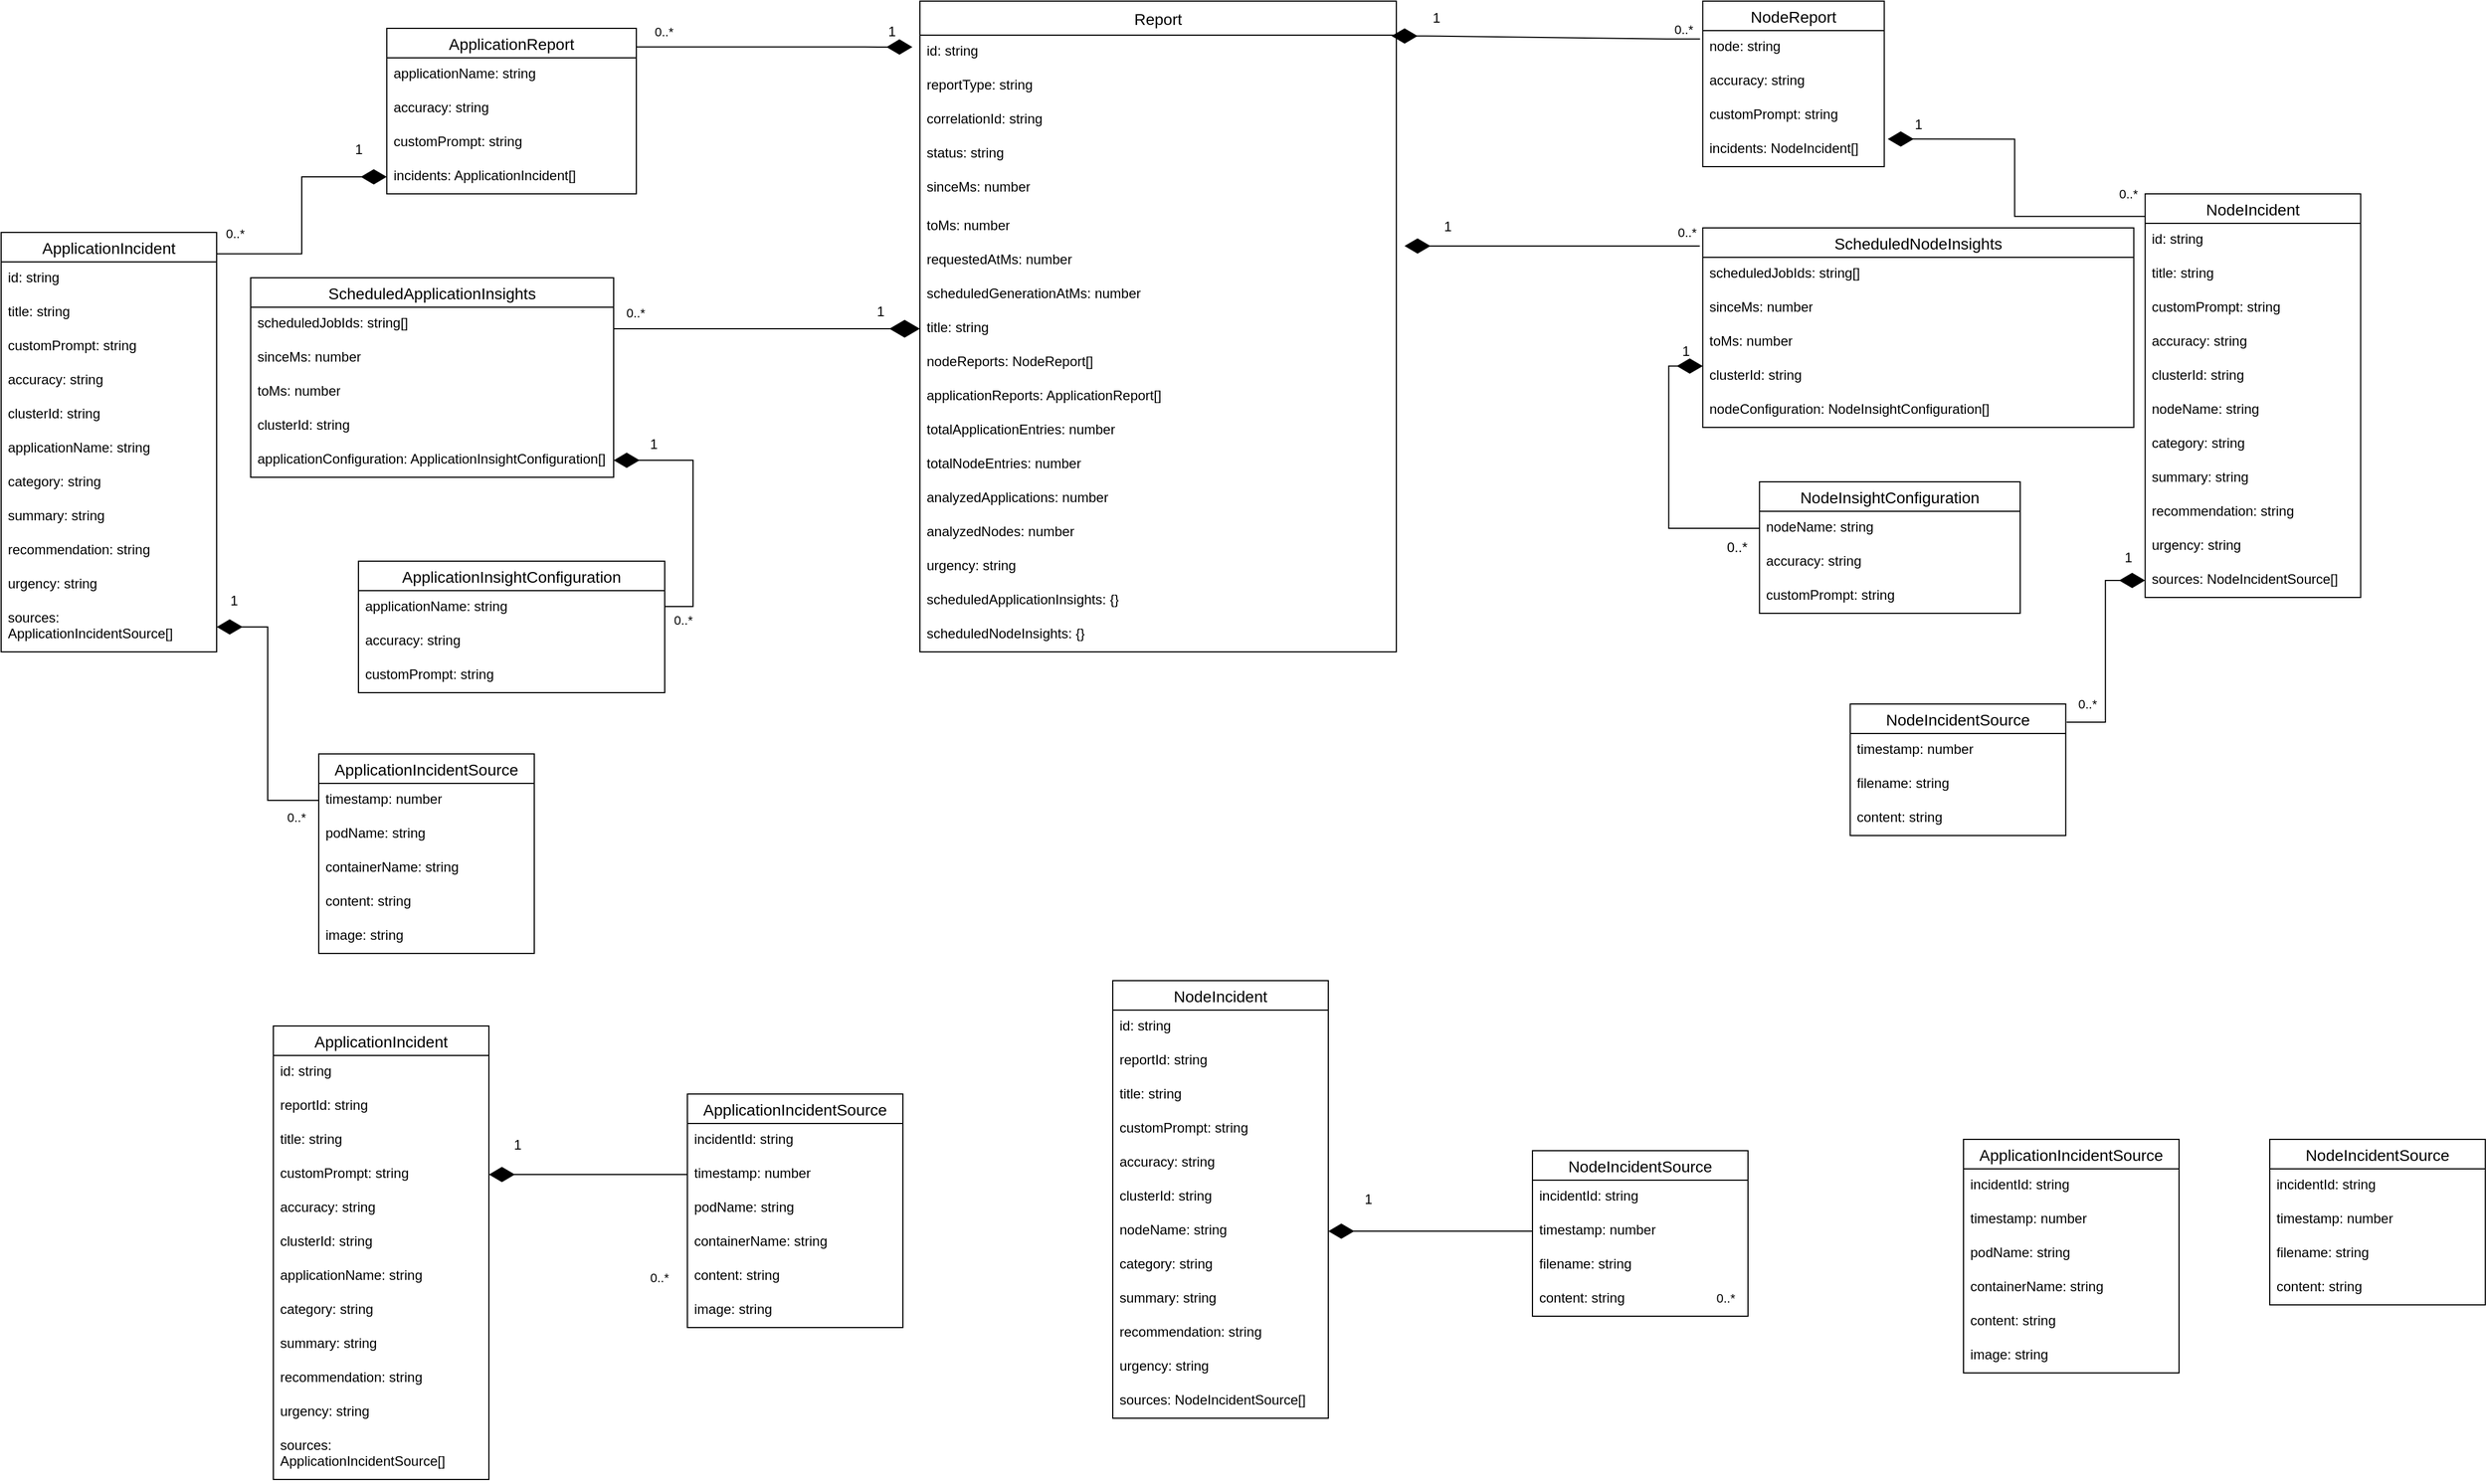 <mxfile version="25.0.1">
  <diagram name="Page-1" id="lESxYoAH3DUXLTIyeQoX">
    <mxGraphModel dx="3944" dy="2360" grid="1" gridSize="10" guides="1" tooltips="1" connect="1" arrows="1" fold="1" page="1" pageScale="1" pageWidth="850" pageHeight="1100" math="0" shadow="0">
      <root>
        <mxCell id="0" />
        <mxCell id="1" parent="0" />
        <mxCell id="Fycgz0AxbV9tzdadJ6fI-1" value="Report" style="swimlane;fontStyle=0;childLayout=stackLayout;horizontal=1;startSize=30;horizontalStack=0;resizeParent=1;resizeParentMax=0;resizeLast=0;collapsible=1;marginBottom=0;align=center;fontSize=14;" vertex="1" parent="1">
          <mxGeometry x="840" y="616" width="420" height="574" as="geometry">
            <mxRectangle x="210" y="190" width="80" height="30" as="alternateBounds" />
          </mxGeometry>
        </mxCell>
        <mxCell id="Fycgz0AxbV9tzdadJ6fI-2" value="id: string" style="text;strokeColor=none;fillColor=none;spacingLeft=4;spacingRight=4;overflow=hidden;rotatable=0;points=[[0,0.5],[1,0.5]];portConstraint=eastwest;fontSize=12;whiteSpace=wrap;html=1;" vertex="1" parent="Fycgz0AxbV9tzdadJ6fI-1">
          <mxGeometry y="30" width="420" height="30" as="geometry" />
        </mxCell>
        <mxCell id="Fycgz0AxbV9tzdadJ6fI-140" value="reportType: string" style="text;strokeColor=none;fillColor=none;spacingLeft=4;spacingRight=4;overflow=hidden;rotatable=0;points=[[0,0.5],[1,0.5]];portConstraint=eastwest;fontSize=12;whiteSpace=wrap;html=1;" vertex="1" parent="Fycgz0AxbV9tzdadJ6fI-1">
          <mxGeometry y="60" width="420" height="30" as="geometry" />
        </mxCell>
        <mxCell id="Fycgz0AxbV9tzdadJ6fI-3" value="correlationId: string" style="text;strokeColor=none;fillColor=none;spacingLeft=4;spacingRight=4;overflow=hidden;rotatable=0;points=[[0,0.5],[1,0.5]];portConstraint=eastwest;fontSize=12;whiteSpace=wrap;html=1;" vertex="1" parent="Fycgz0AxbV9tzdadJ6fI-1">
          <mxGeometry y="90" width="420" height="30" as="geometry" />
        </mxCell>
        <mxCell id="Fycgz0AxbV9tzdadJ6fI-4" value="status: string" style="text;strokeColor=none;fillColor=none;spacingLeft=4;spacingRight=4;overflow=hidden;rotatable=0;points=[[0,0.5],[1,0.5]];portConstraint=eastwest;fontSize=12;whiteSpace=wrap;html=1;" vertex="1" parent="Fycgz0AxbV9tzdadJ6fI-1">
          <mxGeometry y="120" width="420" height="30" as="geometry" />
        </mxCell>
        <mxCell id="Fycgz0AxbV9tzdadJ6fI-5" value="sinceMs: number" style="text;strokeColor=none;fillColor=none;spacingLeft=4;spacingRight=4;overflow=hidden;rotatable=0;points=[[0,0.5],[1,0.5]];portConstraint=eastwest;fontSize=12;whiteSpace=wrap;html=1;" vertex="1" parent="Fycgz0AxbV9tzdadJ6fI-1">
          <mxGeometry y="150" width="420" height="34" as="geometry" />
        </mxCell>
        <mxCell id="Fycgz0AxbV9tzdadJ6fI-6" value="toMs: number" style="text;strokeColor=none;fillColor=none;spacingLeft=4;spacingRight=4;overflow=hidden;rotatable=0;points=[[0,0.5],[1,0.5]];portConstraint=eastwest;fontSize=12;whiteSpace=wrap;html=1;" vertex="1" parent="Fycgz0AxbV9tzdadJ6fI-1">
          <mxGeometry y="184" width="420" height="30" as="geometry" />
        </mxCell>
        <mxCell id="Fycgz0AxbV9tzdadJ6fI-7" value="requestedAtMs: number" style="text;strokeColor=none;fillColor=none;spacingLeft=4;spacingRight=4;overflow=hidden;rotatable=0;points=[[0,0.5],[1,0.5]];portConstraint=eastwest;fontSize=12;whiteSpace=wrap;html=1;" vertex="1" parent="Fycgz0AxbV9tzdadJ6fI-1">
          <mxGeometry y="214" width="420" height="30" as="geometry" />
        </mxCell>
        <mxCell id="Fycgz0AxbV9tzdadJ6fI-8" value="scheduledGenerationAtMs: number" style="text;strokeColor=none;fillColor=none;spacingLeft=4;spacingRight=4;overflow=hidden;rotatable=0;points=[[0,0.5],[1,0.5]];portConstraint=eastwest;fontSize=12;whiteSpace=wrap;html=1;" vertex="1" parent="Fycgz0AxbV9tzdadJ6fI-1">
          <mxGeometry y="244" width="420" height="30" as="geometry" />
        </mxCell>
        <mxCell id="Fycgz0AxbV9tzdadJ6fI-9" value="title: string" style="text;strokeColor=none;fillColor=none;spacingLeft=4;spacingRight=4;overflow=hidden;rotatable=0;points=[[0,0.5],[1,0.5]];portConstraint=eastwest;fontSize=12;whiteSpace=wrap;html=1;" vertex="1" parent="Fycgz0AxbV9tzdadJ6fI-1">
          <mxGeometry y="274" width="420" height="30" as="geometry" />
        </mxCell>
        <mxCell id="Fycgz0AxbV9tzdadJ6fI-10" value="nodeReports: NodeReport[]" style="text;strokeColor=none;fillColor=none;spacingLeft=4;spacingRight=4;overflow=hidden;rotatable=0;points=[[0,0.5],[1,0.5]];portConstraint=eastwest;fontSize=12;whiteSpace=wrap;html=1;" vertex="1" parent="Fycgz0AxbV9tzdadJ6fI-1">
          <mxGeometry y="304" width="420" height="30" as="geometry" />
        </mxCell>
        <mxCell id="Fycgz0AxbV9tzdadJ6fI-11" value="applicationReports: ApplicationReport[]" style="text;strokeColor=none;fillColor=none;spacingLeft=4;spacingRight=4;overflow=hidden;rotatable=0;points=[[0,0.5],[1,0.5]];portConstraint=eastwest;fontSize=12;whiteSpace=wrap;html=1;" vertex="1" parent="Fycgz0AxbV9tzdadJ6fI-1">
          <mxGeometry y="334" width="420" height="30" as="geometry" />
        </mxCell>
        <mxCell id="Fycgz0AxbV9tzdadJ6fI-12" value="totalApplicationEntries: number" style="text;strokeColor=none;fillColor=none;spacingLeft=4;spacingRight=4;overflow=hidden;rotatable=0;points=[[0,0.5],[1,0.5]];portConstraint=eastwest;fontSize=12;whiteSpace=wrap;html=1;" vertex="1" parent="Fycgz0AxbV9tzdadJ6fI-1">
          <mxGeometry y="364" width="420" height="30" as="geometry" />
        </mxCell>
        <mxCell id="Fycgz0AxbV9tzdadJ6fI-13" value="totalNodeEntries: number" style="text;strokeColor=none;fillColor=none;spacingLeft=4;spacingRight=4;overflow=hidden;rotatable=0;points=[[0,0.5],[1,0.5]];portConstraint=eastwest;fontSize=12;whiteSpace=wrap;html=1;" vertex="1" parent="Fycgz0AxbV9tzdadJ6fI-1">
          <mxGeometry y="394" width="420" height="30" as="geometry" />
        </mxCell>
        <mxCell id="Fycgz0AxbV9tzdadJ6fI-17" value="analyzedApplications: number" style="text;strokeColor=none;fillColor=none;spacingLeft=4;spacingRight=4;overflow=hidden;rotatable=0;points=[[0,0.5],[1,0.5]];portConstraint=eastwest;fontSize=12;whiteSpace=wrap;html=1;" vertex="1" parent="Fycgz0AxbV9tzdadJ6fI-1">
          <mxGeometry y="424" width="420" height="30" as="geometry" />
        </mxCell>
        <mxCell id="Fycgz0AxbV9tzdadJ6fI-18" value="analyzedNodes: number" style="text;strokeColor=none;fillColor=none;spacingLeft=4;spacingRight=4;overflow=hidden;rotatable=0;points=[[0,0.5],[1,0.5]];portConstraint=eastwest;fontSize=12;whiteSpace=wrap;html=1;" vertex="1" parent="Fycgz0AxbV9tzdadJ6fI-1">
          <mxGeometry y="454" width="420" height="30" as="geometry" />
        </mxCell>
        <mxCell id="Fycgz0AxbV9tzdadJ6fI-14" value="urgency: string" style="text;strokeColor=none;fillColor=none;spacingLeft=4;spacingRight=4;overflow=hidden;rotatable=0;points=[[0,0.5],[1,0.5]];portConstraint=eastwest;fontSize=12;whiteSpace=wrap;html=1;" vertex="1" parent="Fycgz0AxbV9tzdadJ6fI-1">
          <mxGeometry y="484" width="420" height="30" as="geometry" />
        </mxCell>
        <mxCell id="Fycgz0AxbV9tzdadJ6fI-15" value="scheduledApplicationInsights: {}" style="text;strokeColor=none;fillColor=none;spacingLeft=4;spacingRight=4;overflow=hidden;rotatable=0;points=[[0,0.5],[1,0.5]];portConstraint=eastwest;fontSize=12;whiteSpace=wrap;html=1;" vertex="1" parent="Fycgz0AxbV9tzdadJ6fI-1">
          <mxGeometry y="514" width="420" height="30" as="geometry" />
        </mxCell>
        <mxCell id="Fycgz0AxbV9tzdadJ6fI-16" value="scheduledNodeInsights: {}" style="text;strokeColor=none;fillColor=none;spacingLeft=4;spacingRight=4;overflow=hidden;rotatable=0;points=[[0,0.5],[1,0.5]];portConstraint=eastwest;fontSize=12;whiteSpace=wrap;html=1;" vertex="1" parent="Fycgz0AxbV9tzdadJ6fI-1">
          <mxGeometry y="544" width="420" height="30" as="geometry" />
        </mxCell>
        <mxCell id="Fycgz0AxbV9tzdadJ6fI-21" value="NodeReport" style="swimlane;fontStyle=0;childLayout=stackLayout;horizontal=1;startSize=26;horizontalStack=0;resizeParent=1;resizeParentMax=0;resizeLast=0;collapsible=1;marginBottom=0;align=center;fontSize=14;" vertex="1" parent="1">
          <mxGeometry x="1530.14" y="616" width="160" height="146" as="geometry" />
        </mxCell>
        <mxCell id="Fycgz0AxbV9tzdadJ6fI-22" value="node: string" style="text;strokeColor=none;fillColor=none;spacingLeft=4;spacingRight=4;overflow=hidden;rotatable=0;points=[[0,0.5],[1,0.5]];portConstraint=eastwest;fontSize=12;whiteSpace=wrap;html=1;" vertex="1" parent="Fycgz0AxbV9tzdadJ6fI-21">
          <mxGeometry y="26" width="160" height="30" as="geometry" />
        </mxCell>
        <mxCell id="Fycgz0AxbV9tzdadJ6fI-23" value="accuracy: string" style="text;strokeColor=none;fillColor=none;spacingLeft=4;spacingRight=4;overflow=hidden;rotatable=0;points=[[0,0.5],[1,0.5]];portConstraint=eastwest;fontSize=12;whiteSpace=wrap;html=1;" vertex="1" parent="Fycgz0AxbV9tzdadJ6fI-21">
          <mxGeometry y="56" width="160" height="30" as="geometry" />
        </mxCell>
        <mxCell id="Fycgz0AxbV9tzdadJ6fI-24" value="customPrompt: string" style="text;strokeColor=none;fillColor=none;spacingLeft=4;spacingRight=4;overflow=hidden;rotatable=0;points=[[0,0.5],[1,0.5]];portConstraint=eastwest;fontSize=12;whiteSpace=wrap;html=1;" vertex="1" parent="Fycgz0AxbV9tzdadJ6fI-21">
          <mxGeometry y="86" width="160" height="30" as="geometry" />
        </mxCell>
        <mxCell id="Fycgz0AxbV9tzdadJ6fI-25" value="incidents: NodeIncident[]" style="text;strokeColor=none;fillColor=none;spacingLeft=4;spacingRight=4;overflow=hidden;rotatable=0;points=[[0,0.5],[1,0.5]];portConstraint=eastwest;fontSize=12;whiteSpace=wrap;html=1;" vertex="1" parent="Fycgz0AxbV9tzdadJ6fI-21">
          <mxGeometry y="116" width="160" height="30" as="geometry" />
        </mxCell>
        <mxCell id="Fycgz0AxbV9tzdadJ6fI-26" value="ApplicationReport" style="swimlane;fontStyle=0;childLayout=stackLayout;horizontal=1;startSize=26;horizontalStack=0;resizeParent=1;resizeParentMax=0;resizeLast=0;collapsible=1;marginBottom=0;align=center;fontSize=14;" vertex="1" parent="1">
          <mxGeometry x="370" y="640" width="220" height="146" as="geometry" />
        </mxCell>
        <mxCell id="Fycgz0AxbV9tzdadJ6fI-27" value="applicationName: string" style="text;strokeColor=none;fillColor=none;spacingLeft=4;spacingRight=4;overflow=hidden;rotatable=0;points=[[0,0.5],[1,0.5]];portConstraint=eastwest;fontSize=12;whiteSpace=wrap;html=1;" vertex="1" parent="Fycgz0AxbV9tzdadJ6fI-26">
          <mxGeometry y="26" width="220" height="30" as="geometry" />
        </mxCell>
        <mxCell id="Fycgz0AxbV9tzdadJ6fI-28" value="accuracy: string" style="text;strokeColor=none;fillColor=none;spacingLeft=4;spacingRight=4;overflow=hidden;rotatable=0;points=[[0,0.5],[1,0.5]];portConstraint=eastwest;fontSize=12;whiteSpace=wrap;html=1;" vertex="1" parent="Fycgz0AxbV9tzdadJ6fI-26">
          <mxGeometry y="56" width="220" height="30" as="geometry" />
        </mxCell>
        <mxCell id="Fycgz0AxbV9tzdadJ6fI-29" value="customPrompt: string" style="text;strokeColor=none;fillColor=none;spacingLeft=4;spacingRight=4;overflow=hidden;rotatable=0;points=[[0,0.5],[1,0.5]];portConstraint=eastwest;fontSize=12;whiteSpace=wrap;html=1;" vertex="1" parent="Fycgz0AxbV9tzdadJ6fI-26">
          <mxGeometry y="86" width="220" height="30" as="geometry" />
        </mxCell>
        <mxCell id="Fycgz0AxbV9tzdadJ6fI-30" value="incidents: ApplicationIncident[]" style="text;strokeColor=none;fillColor=none;spacingLeft=4;spacingRight=4;overflow=hidden;rotatable=0;points=[[0,0.5],[1,0.5]];portConstraint=eastwest;fontSize=12;whiteSpace=wrap;html=1;" vertex="1" parent="Fycgz0AxbV9tzdadJ6fI-26">
          <mxGeometry y="116" width="220" height="30" as="geometry" />
        </mxCell>
        <mxCell id="Fycgz0AxbV9tzdadJ6fI-31" value="NodeIncident" style="swimlane;fontStyle=0;childLayout=stackLayout;horizontal=1;startSize=26;horizontalStack=0;resizeParent=1;resizeParentMax=0;resizeLast=0;collapsible=1;marginBottom=0;align=center;fontSize=14;" vertex="1" parent="1">
          <mxGeometry x="1920.14" y="786" width="190" height="356" as="geometry" />
        </mxCell>
        <mxCell id="Fycgz0AxbV9tzdadJ6fI-32" value="id: string" style="text;strokeColor=none;fillColor=none;spacingLeft=4;spacingRight=4;overflow=hidden;rotatable=0;points=[[0,0.5],[1,0.5]];portConstraint=eastwest;fontSize=12;whiteSpace=wrap;html=1;" vertex="1" parent="Fycgz0AxbV9tzdadJ6fI-31">
          <mxGeometry y="26" width="190" height="30" as="geometry" />
        </mxCell>
        <mxCell id="Fycgz0AxbV9tzdadJ6fI-33" value="title: string" style="text;strokeColor=none;fillColor=none;spacingLeft=4;spacingRight=4;overflow=hidden;rotatable=0;points=[[0,0.5],[1,0.5]];portConstraint=eastwest;fontSize=12;whiteSpace=wrap;html=1;" vertex="1" parent="Fycgz0AxbV9tzdadJ6fI-31">
          <mxGeometry y="56" width="190" height="30" as="geometry" />
        </mxCell>
        <mxCell id="Fycgz0AxbV9tzdadJ6fI-34" value="customPrompt: string" style="text;strokeColor=none;fillColor=none;spacingLeft=4;spacingRight=4;overflow=hidden;rotatable=0;points=[[0,0.5],[1,0.5]];portConstraint=eastwest;fontSize=12;whiteSpace=wrap;html=1;" vertex="1" parent="Fycgz0AxbV9tzdadJ6fI-31">
          <mxGeometry y="86" width="190" height="30" as="geometry" />
        </mxCell>
        <mxCell id="Fycgz0AxbV9tzdadJ6fI-35" value="accuracy: string" style="text;strokeColor=none;fillColor=none;spacingLeft=4;spacingRight=4;overflow=hidden;rotatable=0;points=[[0,0.5],[1,0.5]];portConstraint=eastwest;fontSize=12;whiteSpace=wrap;html=1;" vertex="1" parent="Fycgz0AxbV9tzdadJ6fI-31">
          <mxGeometry y="116" width="190" height="30" as="geometry" />
        </mxCell>
        <mxCell id="Fycgz0AxbV9tzdadJ6fI-36" value="clusterId: string" style="text;strokeColor=none;fillColor=none;spacingLeft=4;spacingRight=4;overflow=hidden;rotatable=0;points=[[0,0.5],[1,0.5]];portConstraint=eastwest;fontSize=12;whiteSpace=wrap;html=1;" vertex="1" parent="Fycgz0AxbV9tzdadJ6fI-31">
          <mxGeometry y="146" width="190" height="30" as="geometry" />
        </mxCell>
        <mxCell id="Fycgz0AxbV9tzdadJ6fI-37" value="nodeName: string" style="text;strokeColor=none;fillColor=none;spacingLeft=4;spacingRight=4;overflow=hidden;rotatable=0;points=[[0,0.5],[1,0.5]];portConstraint=eastwest;fontSize=12;whiteSpace=wrap;html=1;" vertex="1" parent="Fycgz0AxbV9tzdadJ6fI-31">
          <mxGeometry y="176" width="190" height="30" as="geometry" />
        </mxCell>
        <mxCell id="Fycgz0AxbV9tzdadJ6fI-38" value="category: string" style="text;strokeColor=none;fillColor=none;spacingLeft=4;spacingRight=4;overflow=hidden;rotatable=0;points=[[0,0.5],[1,0.5]];portConstraint=eastwest;fontSize=12;whiteSpace=wrap;html=1;" vertex="1" parent="Fycgz0AxbV9tzdadJ6fI-31">
          <mxGeometry y="206" width="190" height="30" as="geometry" />
        </mxCell>
        <mxCell id="Fycgz0AxbV9tzdadJ6fI-39" value="summary: string" style="text;strokeColor=none;fillColor=none;spacingLeft=4;spacingRight=4;overflow=hidden;rotatable=0;points=[[0,0.5],[1,0.5]];portConstraint=eastwest;fontSize=12;whiteSpace=wrap;html=1;" vertex="1" parent="Fycgz0AxbV9tzdadJ6fI-31">
          <mxGeometry y="236" width="190" height="30" as="geometry" />
        </mxCell>
        <mxCell id="Fycgz0AxbV9tzdadJ6fI-40" value="recommendation: string" style="text;strokeColor=none;fillColor=none;spacingLeft=4;spacingRight=4;overflow=hidden;rotatable=0;points=[[0,0.5],[1,0.5]];portConstraint=eastwest;fontSize=12;whiteSpace=wrap;html=1;" vertex="1" parent="Fycgz0AxbV9tzdadJ6fI-31">
          <mxGeometry y="266" width="190" height="30" as="geometry" />
        </mxCell>
        <mxCell id="Fycgz0AxbV9tzdadJ6fI-41" value="urgency: string" style="text;strokeColor=none;fillColor=none;spacingLeft=4;spacingRight=4;overflow=hidden;rotatable=0;points=[[0,0.5],[1,0.5]];portConstraint=eastwest;fontSize=12;whiteSpace=wrap;html=1;" vertex="1" parent="Fycgz0AxbV9tzdadJ6fI-31">
          <mxGeometry y="296" width="190" height="30" as="geometry" />
        </mxCell>
        <mxCell id="Fycgz0AxbV9tzdadJ6fI-42" value="sources: NodeIncidentSource[]" style="text;strokeColor=none;fillColor=none;spacingLeft=4;spacingRight=4;overflow=hidden;rotatable=0;points=[[0,0.5],[1,0.5]];portConstraint=eastwest;fontSize=12;whiteSpace=wrap;html=1;" vertex="1" parent="Fycgz0AxbV9tzdadJ6fI-31">
          <mxGeometry y="326" width="190" height="30" as="geometry" />
        </mxCell>
        <mxCell id="Fycgz0AxbV9tzdadJ6fI-43" value="ApplicationIncident" style="swimlane;fontStyle=0;childLayout=stackLayout;horizontal=1;startSize=26;horizontalStack=0;resizeParent=1;resizeParentMax=0;resizeLast=0;collapsible=1;marginBottom=0;align=center;fontSize=14;" vertex="1" parent="1">
          <mxGeometry x="30" y="820" width="190" height="370" as="geometry" />
        </mxCell>
        <mxCell id="Fycgz0AxbV9tzdadJ6fI-44" value="id: string" style="text;strokeColor=none;fillColor=none;spacingLeft=4;spacingRight=4;overflow=hidden;rotatable=0;points=[[0,0.5],[1,0.5]];portConstraint=eastwest;fontSize=12;whiteSpace=wrap;html=1;" vertex="1" parent="Fycgz0AxbV9tzdadJ6fI-43">
          <mxGeometry y="26" width="190" height="30" as="geometry" />
        </mxCell>
        <mxCell id="Fycgz0AxbV9tzdadJ6fI-45" value="title: string" style="text;strokeColor=none;fillColor=none;spacingLeft=4;spacingRight=4;overflow=hidden;rotatable=0;points=[[0,0.5],[1,0.5]];portConstraint=eastwest;fontSize=12;whiteSpace=wrap;html=1;" vertex="1" parent="Fycgz0AxbV9tzdadJ6fI-43">
          <mxGeometry y="56" width="190" height="30" as="geometry" />
        </mxCell>
        <mxCell id="Fycgz0AxbV9tzdadJ6fI-46" value="customPrompt: string" style="text;strokeColor=none;fillColor=none;spacingLeft=4;spacingRight=4;overflow=hidden;rotatable=0;points=[[0,0.5],[1,0.5]];portConstraint=eastwest;fontSize=12;whiteSpace=wrap;html=1;" vertex="1" parent="Fycgz0AxbV9tzdadJ6fI-43">
          <mxGeometry y="86" width="190" height="30" as="geometry" />
        </mxCell>
        <mxCell id="Fycgz0AxbV9tzdadJ6fI-47" value="accuracy: string" style="text;strokeColor=none;fillColor=none;spacingLeft=4;spacingRight=4;overflow=hidden;rotatable=0;points=[[0,0.5],[1,0.5]];portConstraint=eastwest;fontSize=12;whiteSpace=wrap;html=1;" vertex="1" parent="Fycgz0AxbV9tzdadJ6fI-43">
          <mxGeometry y="116" width="190" height="30" as="geometry" />
        </mxCell>
        <mxCell id="Fycgz0AxbV9tzdadJ6fI-48" value="clusterId: string" style="text;strokeColor=none;fillColor=none;spacingLeft=4;spacingRight=4;overflow=hidden;rotatable=0;points=[[0,0.5],[1,0.5]];portConstraint=eastwest;fontSize=12;whiteSpace=wrap;html=1;" vertex="1" parent="Fycgz0AxbV9tzdadJ6fI-43">
          <mxGeometry y="146" width="190" height="30" as="geometry" />
        </mxCell>
        <mxCell id="Fycgz0AxbV9tzdadJ6fI-49" value="applicationName: string" style="text;strokeColor=none;fillColor=none;spacingLeft=4;spacingRight=4;overflow=hidden;rotatable=0;points=[[0,0.5],[1,0.5]];portConstraint=eastwest;fontSize=12;whiteSpace=wrap;html=1;" vertex="1" parent="Fycgz0AxbV9tzdadJ6fI-43">
          <mxGeometry y="176" width="190" height="30" as="geometry" />
        </mxCell>
        <mxCell id="Fycgz0AxbV9tzdadJ6fI-50" value="category: string" style="text;strokeColor=none;fillColor=none;spacingLeft=4;spacingRight=4;overflow=hidden;rotatable=0;points=[[0,0.5],[1,0.5]];portConstraint=eastwest;fontSize=12;whiteSpace=wrap;html=1;" vertex="1" parent="Fycgz0AxbV9tzdadJ6fI-43">
          <mxGeometry y="206" width="190" height="30" as="geometry" />
        </mxCell>
        <mxCell id="Fycgz0AxbV9tzdadJ6fI-51" value="summary: string" style="text;strokeColor=none;fillColor=none;spacingLeft=4;spacingRight=4;overflow=hidden;rotatable=0;points=[[0,0.5],[1,0.5]];portConstraint=eastwest;fontSize=12;whiteSpace=wrap;html=1;" vertex="1" parent="Fycgz0AxbV9tzdadJ6fI-43">
          <mxGeometry y="236" width="190" height="30" as="geometry" />
        </mxCell>
        <mxCell id="Fycgz0AxbV9tzdadJ6fI-52" value="recommendation: string" style="text;strokeColor=none;fillColor=none;spacingLeft=4;spacingRight=4;overflow=hidden;rotatable=0;points=[[0,0.5],[1,0.5]];portConstraint=eastwest;fontSize=12;whiteSpace=wrap;html=1;" vertex="1" parent="Fycgz0AxbV9tzdadJ6fI-43">
          <mxGeometry y="266" width="190" height="30" as="geometry" />
        </mxCell>
        <mxCell id="Fycgz0AxbV9tzdadJ6fI-53" value="urgency: string" style="text;strokeColor=none;fillColor=none;spacingLeft=4;spacingRight=4;overflow=hidden;rotatable=0;points=[[0,0.5],[1,0.5]];portConstraint=eastwest;fontSize=12;whiteSpace=wrap;html=1;" vertex="1" parent="Fycgz0AxbV9tzdadJ6fI-43">
          <mxGeometry y="296" width="190" height="30" as="geometry" />
        </mxCell>
        <mxCell id="Fycgz0AxbV9tzdadJ6fI-54" value="sources: ApplicationIncidentSource[]" style="text;strokeColor=none;fillColor=none;spacingLeft=4;spacingRight=4;overflow=hidden;rotatable=0;points=[[0,0.5],[1,0.5]];portConstraint=eastwest;fontSize=12;whiteSpace=wrap;html=1;" vertex="1" parent="Fycgz0AxbV9tzdadJ6fI-43">
          <mxGeometry y="326" width="190" height="44" as="geometry" />
        </mxCell>
        <mxCell id="Fycgz0AxbV9tzdadJ6fI-55" value="ApplicationIncidentSource" style="swimlane;fontStyle=0;childLayout=stackLayout;horizontal=1;startSize=26;horizontalStack=0;resizeParent=1;resizeParentMax=0;resizeLast=0;collapsible=1;marginBottom=0;align=center;fontSize=14;" vertex="1" parent="1">
          <mxGeometry x="310" y="1280" width="190" height="176" as="geometry" />
        </mxCell>
        <mxCell id="Fycgz0AxbV9tzdadJ6fI-56" value="timestamp: number" style="text;strokeColor=none;fillColor=none;spacingLeft=4;spacingRight=4;overflow=hidden;rotatable=0;points=[[0,0.5],[1,0.5]];portConstraint=eastwest;fontSize=12;whiteSpace=wrap;html=1;" vertex="1" parent="Fycgz0AxbV9tzdadJ6fI-55">
          <mxGeometry y="26" width="190" height="30" as="geometry" />
        </mxCell>
        <mxCell id="Fycgz0AxbV9tzdadJ6fI-57" value="podName: string" style="text;strokeColor=none;fillColor=none;spacingLeft=4;spacingRight=4;overflow=hidden;rotatable=0;points=[[0,0.5],[1,0.5]];portConstraint=eastwest;fontSize=12;whiteSpace=wrap;html=1;" vertex="1" parent="Fycgz0AxbV9tzdadJ6fI-55">
          <mxGeometry y="56" width="190" height="30" as="geometry" />
        </mxCell>
        <mxCell id="Fycgz0AxbV9tzdadJ6fI-58" value="containerName: string" style="text;strokeColor=none;fillColor=none;spacingLeft=4;spacingRight=4;overflow=hidden;rotatable=0;points=[[0,0.5],[1,0.5]];portConstraint=eastwest;fontSize=12;whiteSpace=wrap;html=1;" vertex="1" parent="Fycgz0AxbV9tzdadJ6fI-55">
          <mxGeometry y="86" width="190" height="30" as="geometry" />
        </mxCell>
        <mxCell id="Fycgz0AxbV9tzdadJ6fI-59" value="content: string" style="text;strokeColor=none;fillColor=none;spacingLeft=4;spacingRight=4;overflow=hidden;rotatable=0;points=[[0,0.5],[1,0.5]];portConstraint=eastwest;fontSize=12;whiteSpace=wrap;html=1;" vertex="1" parent="Fycgz0AxbV9tzdadJ6fI-55">
          <mxGeometry y="116" width="190" height="30" as="geometry" />
        </mxCell>
        <mxCell id="Fycgz0AxbV9tzdadJ6fI-60" value="image: string" style="text;strokeColor=none;fillColor=none;spacingLeft=4;spacingRight=4;overflow=hidden;rotatable=0;points=[[0,0.5],[1,0.5]];portConstraint=eastwest;fontSize=12;whiteSpace=wrap;html=1;" vertex="1" parent="Fycgz0AxbV9tzdadJ6fI-55">
          <mxGeometry y="146" width="190" height="30" as="geometry" />
        </mxCell>
        <mxCell id="Fycgz0AxbV9tzdadJ6fI-61" value="NodeIncidentSource" style="swimlane;fontStyle=0;childLayout=stackLayout;horizontal=1;startSize=26;horizontalStack=0;resizeParent=1;resizeParentMax=0;resizeLast=0;collapsible=1;marginBottom=0;align=center;fontSize=14;" vertex="1" parent="1">
          <mxGeometry x="1660.14" y="1236" width="190" height="116" as="geometry" />
        </mxCell>
        <mxCell id="Fycgz0AxbV9tzdadJ6fI-62" value="timestamp: number" style="text;strokeColor=none;fillColor=none;spacingLeft=4;spacingRight=4;overflow=hidden;rotatable=0;points=[[0,0.5],[1,0.5]];portConstraint=eastwest;fontSize=12;whiteSpace=wrap;html=1;" vertex="1" parent="Fycgz0AxbV9tzdadJ6fI-61">
          <mxGeometry y="26" width="190" height="30" as="geometry" />
        </mxCell>
        <mxCell id="Fycgz0AxbV9tzdadJ6fI-63" value="filename: string" style="text;strokeColor=none;fillColor=none;spacingLeft=4;spacingRight=4;overflow=hidden;rotatable=0;points=[[0,0.5],[1,0.5]];portConstraint=eastwest;fontSize=12;whiteSpace=wrap;html=1;" vertex="1" parent="Fycgz0AxbV9tzdadJ6fI-61">
          <mxGeometry y="56" width="190" height="30" as="geometry" />
        </mxCell>
        <mxCell id="Fycgz0AxbV9tzdadJ6fI-64" value="content: string" style="text;strokeColor=none;fillColor=none;spacingLeft=4;spacingRight=4;overflow=hidden;rotatable=0;points=[[0,0.5],[1,0.5]];portConstraint=eastwest;fontSize=12;whiteSpace=wrap;html=1;" vertex="1" parent="Fycgz0AxbV9tzdadJ6fI-61">
          <mxGeometry y="86" width="190" height="30" as="geometry" />
        </mxCell>
        <mxCell id="Fycgz0AxbV9tzdadJ6fI-65" value="ScheduledApplicationInsights" style="swimlane;fontStyle=0;childLayout=stackLayout;horizontal=1;startSize=26;horizontalStack=0;resizeParent=1;resizeParentMax=0;resizeLast=0;collapsible=1;marginBottom=0;align=center;fontSize=14;" vertex="1" parent="1">
          <mxGeometry x="250" y="860" width="320" height="176" as="geometry" />
        </mxCell>
        <mxCell id="Fycgz0AxbV9tzdadJ6fI-66" value="scheduledJobIds: string[]" style="text;strokeColor=none;fillColor=none;spacingLeft=4;spacingRight=4;overflow=hidden;rotatable=0;points=[[0,0.5],[1,0.5]];portConstraint=eastwest;fontSize=12;whiteSpace=wrap;html=1;" vertex="1" parent="Fycgz0AxbV9tzdadJ6fI-65">
          <mxGeometry y="26" width="320" height="30" as="geometry" />
        </mxCell>
        <mxCell id="Fycgz0AxbV9tzdadJ6fI-67" value="sinceMs: number" style="text;strokeColor=none;fillColor=none;spacingLeft=4;spacingRight=4;overflow=hidden;rotatable=0;points=[[0,0.5],[1,0.5]];portConstraint=eastwest;fontSize=12;whiteSpace=wrap;html=1;" vertex="1" parent="Fycgz0AxbV9tzdadJ6fI-65">
          <mxGeometry y="56" width="320" height="30" as="geometry" />
        </mxCell>
        <mxCell id="Fycgz0AxbV9tzdadJ6fI-68" value="toMs: number" style="text;strokeColor=none;fillColor=none;spacingLeft=4;spacingRight=4;overflow=hidden;rotatable=0;points=[[0,0.5],[1,0.5]];portConstraint=eastwest;fontSize=12;whiteSpace=wrap;html=1;" vertex="1" parent="Fycgz0AxbV9tzdadJ6fI-65">
          <mxGeometry y="86" width="320" height="30" as="geometry" />
        </mxCell>
        <mxCell id="Fycgz0AxbV9tzdadJ6fI-69" value="clusterId: string" style="text;strokeColor=none;fillColor=none;spacingLeft=4;spacingRight=4;overflow=hidden;rotatable=0;points=[[0,0.5],[1,0.5]];portConstraint=eastwest;fontSize=12;whiteSpace=wrap;html=1;" vertex="1" parent="Fycgz0AxbV9tzdadJ6fI-65">
          <mxGeometry y="116" width="320" height="30" as="geometry" />
        </mxCell>
        <mxCell id="Fycgz0AxbV9tzdadJ6fI-70" value="applicationConfiguration: ApplicationInsightConfiguration[]" style="text;strokeColor=none;fillColor=none;spacingLeft=4;spacingRight=4;overflow=hidden;rotatable=0;points=[[0,0.5],[1,0.5]];portConstraint=eastwest;fontSize=12;whiteSpace=wrap;html=1;" vertex="1" parent="Fycgz0AxbV9tzdadJ6fI-65">
          <mxGeometry y="146" width="320" height="30" as="geometry" />
        </mxCell>
        <mxCell id="Fycgz0AxbV9tzdadJ6fI-71" value="ScheduledNodeInsights" style="swimlane;fontStyle=0;childLayout=stackLayout;horizontal=1;startSize=26;horizontalStack=0;resizeParent=1;resizeParentMax=0;resizeLast=0;collapsible=1;marginBottom=0;align=center;fontSize=14;" vertex="1" parent="1">
          <mxGeometry x="1530.14" y="816" width="380" height="176" as="geometry" />
        </mxCell>
        <mxCell id="Fycgz0AxbV9tzdadJ6fI-72" value="scheduledJobIds: string[]" style="text;strokeColor=none;fillColor=none;spacingLeft=4;spacingRight=4;overflow=hidden;rotatable=0;points=[[0,0.5],[1,0.5]];portConstraint=eastwest;fontSize=12;whiteSpace=wrap;html=1;" vertex="1" parent="Fycgz0AxbV9tzdadJ6fI-71">
          <mxGeometry y="26" width="380" height="30" as="geometry" />
        </mxCell>
        <mxCell id="Fycgz0AxbV9tzdadJ6fI-73" value="sinceMs: number" style="text;strokeColor=none;fillColor=none;spacingLeft=4;spacingRight=4;overflow=hidden;rotatable=0;points=[[0,0.5],[1,0.5]];portConstraint=eastwest;fontSize=12;whiteSpace=wrap;html=1;" vertex="1" parent="Fycgz0AxbV9tzdadJ6fI-71">
          <mxGeometry y="56" width="380" height="30" as="geometry" />
        </mxCell>
        <mxCell id="Fycgz0AxbV9tzdadJ6fI-74" value="toMs: number" style="text;strokeColor=none;fillColor=none;spacingLeft=4;spacingRight=4;overflow=hidden;rotatable=0;points=[[0,0.5],[1,0.5]];portConstraint=eastwest;fontSize=12;whiteSpace=wrap;html=1;" vertex="1" parent="Fycgz0AxbV9tzdadJ6fI-71">
          <mxGeometry y="86" width="380" height="30" as="geometry" />
        </mxCell>
        <mxCell id="Fycgz0AxbV9tzdadJ6fI-75" value="clusterId: string" style="text;strokeColor=none;fillColor=none;spacingLeft=4;spacingRight=4;overflow=hidden;rotatable=0;points=[[0,0.5],[1,0.5]];portConstraint=eastwest;fontSize=12;whiteSpace=wrap;html=1;" vertex="1" parent="Fycgz0AxbV9tzdadJ6fI-71">
          <mxGeometry y="116" width="380" height="30" as="geometry" />
        </mxCell>
        <mxCell id="Fycgz0AxbV9tzdadJ6fI-76" value="nodeConfiguration: NodeInsightConfiguration[]" style="text;strokeColor=none;fillColor=none;spacingLeft=4;spacingRight=4;overflow=hidden;rotatable=0;points=[[0,0.5],[1,0.5]];portConstraint=eastwest;fontSize=12;whiteSpace=wrap;html=1;" vertex="1" parent="Fycgz0AxbV9tzdadJ6fI-71">
          <mxGeometry y="146" width="380" height="30" as="geometry" />
        </mxCell>
        <mxCell id="Fycgz0AxbV9tzdadJ6fI-77" value="NodeInsightConfiguration" style="swimlane;fontStyle=0;childLayout=stackLayout;horizontal=1;startSize=26;horizontalStack=0;resizeParent=1;resizeParentMax=0;resizeLast=0;collapsible=1;marginBottom=0;align=center;fontSize=14;" vertex="1" parent="1">
          <mxGeometry x="1580.14" y="1040" width="229.86" height="116" as="geometry" />
        </mxCell>
        <mxCell id="Fycgz0AxbV9tzdadJ6fI-78" value="nodeName: string" style="text;strokeColor=none;fillColor=none;spacingLeft=4;spacingRight=4;overflow=hidden;rotatable=0;points=[[0,0.5],[1,0.5]];portConstraint=eastwest;fontSize=12;whiteSpace=wrap;html=1;" vertex="1" parent="Fycgz0AxbV9tzdadJ6fI-77">
          <mxGeometry y="26" width="229.86" height="30" as="geometry" />
        </mxCell>
        <mxCell id="Fycgz0AxbV9tzdadJ6fI-79" value="accuracy: string" style="text;strokeColor=none;fillColor=none;spacingLeft=4;spacingRight=4;overflow=hidden;rotatable=0;points=[[0,0.5],[1,0.5]];portConstraint=eastwest;fontSize=12;whiteSpace=wrap;html=1;" vertex="1" parent="Fycgz0AxbV9tzdadJ6fI-77">
          <mxGeometry y="56" width="229.86" height="30" as="geometry" />
        </mxCell>
        <mxCell id="Fycgz0AxbV9tzdadJ6fI-80" value="customPrompt: string" style="text;strokeColor=none;fillColor=none;spacingLeft=4;spacingRight=4;overflow=hidden;rotatable=0;points=[[0,0.5],[1,0.5]];portConstraint=eastwest;fontSize=12;whiteSpace=wrap;html=1;" vertex="1" parent="Fycgz0AxbV9tzdadJ6fI-77">
          <mxGeometry y="86" width="229.86" height="30" as="geometry" />
        </mxCell>
        <mxCell id="Fycgz0AxbV9tzdadJ6fI-81" value="ApplicationInsightConfiguration" style="swimlane;fontStyle=0;childLayout=stackLayout;horizontal=1;startSize=26;horizontalStack=0;resizeParent=1;resizeParentMax=0;resizeLast=0;collapsible=1;marginBottom=0;align=center;fontSize=14;" vertex="1" parent="1">
          <mxGeometry x="345" y="1110" width="270" height="116" as="geometry" />
        </mxCell>
        <mxCell id="Fycgz0AxbV9tzdadJ6fI-82" value="applicationName: string" style="text;strokeColor=none;fillColor=none;spacingLeft=4;spacingRight=4;overflow=hidden;rotatable=0;points=[[0,0.5],[1,0.5]];portConstraint=eastwest;fontSize=12;whiteSpace=wrap;html=1;" vertex="1" parent="Fycgz0AxbV9tzdadJ6fI-81">
          <mxGeometry y="26" width="270" height="30" as="geometry" />
        </mxCell>
        <mxCell id="Fycgz0AxbV9tzdadJ6fI-83" value="accuracy: string" style="text;strokeColor=none;fillColor=none;spacingLeft=4;spacingRight=4;overflow=hidden;rotatable=0;points=[[0,0.5],[1,0.5]];portConstraint=eastwest;fontSize=12;whiteSpace=wrap;html=1;" vertex="1" parent="Fycgz0AxbV9tzdadJ6fI-81">
          <mxGeometry y="56" width="270" height="30" as="geometry" />
        </mxCell>
        <mxCell id="Fycgz0AxbV9tzdadJ6fI-84" value="customPrompt: string" style="text;strokeColor=none;fillColor=none;spacingLeft=4;spacingRight=4;overflow=hidden;rotatable=0;points=[[0,0.5],[1,0.5]];portConstraint=eastwest;fontSize=12;whiteSpace=wrap;html=1;" vertex="1" parent="Fycgz0AxbV9tzdadJ6fI-81">
          <mxGeometry y="86" width="270" height="30" as="geometry" />
        </mxCell>
        <mxCell id="Fycgz0AxbV9tzdadJ6fI-85" value="" style="edgeStyle=entityRelationEdgeStyle;fontSize=12;html=1;endArrow=none;rounded=0;exitX=0.99;exitY=0.024;exitDx=0;exitDy=0;entryX=-0.015;entryY=0.244;entryDx=0;entryDy=0;entryPerimeter=0;endFill=0;strokeWidth=1;endSize=20;startSize=20;startArrow=diamondThin;startFill=1;exitPerimeter=0;" edge="1" parent="1" source="Fycgz0AxbV9tzdadJ6fI-2" target="Fycgz0AxbV9tzdadJ6fI-22">
          <mxGeometry width="100" height="100" relative="1" as="geometry">
            <mxPoint x="970" y="1020" as="sourcePoint" />
            <mxPoint x="1070" y="920" as="targetPoint" />
          </mxGeometry>
        </mxCell>
        <mxCell id="Fycgz0AxbV9tzdadJ6fI-86" value="0..*" style="edgeLabel;html=1;align=center;verticalAlign=middle;resizable=0;points=[];" vertex="1" connectable="0" parent="Fycgz0AxbV9tzdadJ6fI-85">
          <mxGeometry x="0.886" y="-1" relative="1" as="geometry">
            <mxPoint y="-10" as="offset" />
          </mxGeometry>
        </mxCell>
        <mxCell id="Fycgz0AxbV9tzdadJ6fI-87" value="" style="edgeStyle=entityRelationEdgeStyle;fontSize=12;html=1;endArrow=none;rounded=0;entryX=0.998;entryY=0.112;entryDx=0;entryDy=0;entryPerimeter=0;endFill=0;startArrow=diamondThin;startFill=1;endSize=20;startSize=20;exitX=1.114;exitY=0.948;exitDx=0;exitDy=0;exitPerimeter=0;" edge="1" parent="1" source="Fycgz0AxbV9tzdadJ6fI-118" target="Fycgz0AxbV9tzdadJ6fI-26">
          <mxGeometry width="100" height="100" relative="1" as="geometry">
            <mxPoint x="660" y="649" as="sourcePoint" />
            <mxPoint x="890" y="920" as="targetPoint" />
          </mxGeometry>
        </mxCell>
        <mxCell id="Fycgz0AxbV9tzdadJ6fI-88" value="0..*" style="edgeLabel;html=1;align=center;verticalAlign=middle;resizable=0;points=[];" vertex="1" connectable="0" parent="Fycgz0AxbV9tzdadJ6fI-87">
          <mxGeometry x="0.788" relative="1" as="geometry">
            <mxPoint x="-2" y="-14" as="offset" />
          </mxGeometry>
        </mxCell>
        <mxCell id="Fycgz0AxbV9tzdadJ6fI-89" value="&lt;div&gt;0..*&lt;/div&gt;" style="edgeLabel;html=1;align=center;verticalAlign=middle;resizable=0;points=[];" vertex="1" connectable="0" parent="Fycgz0AxbV9tzdadJ6fI-87">
          <mxGeometry x="-0.062" y="-3" relative="1" as="geometry">
            <mxPoint x="-130" y="237" as="offset" />
          </mxGeometry>
        </mxCell>
        <mxCell id="Fycgz0AxbV9tzdadJ6fI-90" value="" style="edgeStyle=orthogonalEdgeStyle;fontSize=12;html=1;endArrow=none;rounded=0;exitX=0;exitY=0.5;exitDx=0;exitDy=0;entryX=0.998;entryY=0.051;entryDx=0;entryDy=0;entryPerimeter=0;endFill=0;startArrow=diamondThin;startFill=1;endSize=20;startSize=20;" edge="1" parent="1" source="Fycgz0AxbV9tzdadJ6fI-30" target="Fycgz0AxbV9tzdadJ6fI-43">
          <mxGeometry width="100" height="100" relative="1" as="geometry">
            <mxPoint x="250" y="1100" as="sourcePoint" />
            <mxPoint x="350" y="1000" as="targetPoint" />
          </mxGeometry>
        </mxCell>
        <mxCell id="Fycgz0AxbV9tzdadJ6fI-92" value="" style="edgeStyle=entityRelationEdgeStyle;fontSize=12;html=1;endArrow=none;startArrow=diamondThin;rounded=0;entryX=-0.007;entryY=0.091;entryDx=0;entryDy=0;entryPerimeter=0;exitX=0.997;exitY=0.265;exitDx=0;exitDy=0;exitPerimeter=0;endFill=0;startFill=1;startSize=20;" edge="1" parent="1" target="Fycgz0AxbV9tzdadJ6fI-71">
          <mxGeometry width="100" height="100" relative="1" as="geometry">
            <mxPoint x="1267.22" y="831.96" as="sourcePoint" />
            <mxPoint x="1650" y="830" as="targetPoint" />
          </mxGeometry>
        </mxCell>
        <mxCell id="Fycgz0AxbV9tzdadJ6fI-93" value="0..*" style="edgeLabel;html=1;align=center;verticalAlign=middle;resizable=0;points=[];" vertex="1" connectable="0" parent="Fycgz0AxbV9tzdadJ6fI-92">
          <mxGeometry x="0.133" y="2" relative="1" as="geometry">
            <mxPoint x="101" y="-10" as="offset" />
          </mxGeometry>
        </mxCell>
        <mxCell id="Fycgz0AxbV9tzdadJ6fI-94" value="" style="edgeStyle=orthogonalEdgeStyle;fontSize=12;html=1;endArrow=none;rounded=0;exitX=1.019;exitY=0.189;exitDx=0;exitDy=0;exitPerimeter=0;entryX=0;entryY=0.056;entryDx=0;entryDy=0;entryPerimeter=0;startArrow=diamondThin;startFill=1;endFill=0;endSize=20;startSize=20;" edge="1" parent="1" source="Fycgz0AxbV9tzdadJ6fI-25" target="Fycgz0AxbV9tzdadJ6fI-31">
          <mxGeometry width="100" height="100" relative="1" as="geometry">
            <mxPoint x="1410.14" y="1046" as="sourcePoint" />
            <mxPoint x="1510.14" y="946" as="targetPoint" />
          </mxGeometry>
        </mxCell>
        <mxCell id="Fycgz0AxbV9tzdadJ6fI-95" value="0..*" style="edgeLabel;html=1;align=center;verticalAlign=middle;resizable=0;points=[];" vertex="1" connectable="0" parent="Fycgz0AxbV9tzdadJ6fI-94">
          <mxGeometry x="0.843" y="1" relative="1" as="geometry">
            <mxPoint x="8" y="-19" as="offset" />
          </mxGeometry>
        </mxCell>
        <mxCell id="Fycgz0AxbV9tzdadJ6fI-96" value="" style="edgeStyle=orthogonalEdgeStyle;fontSize=12;html=1;endArrow=none;rounded=0;endFill=0;startArrow=diamondThin;startFill=1;endSize=20;startSize=20;exitX=1;exitY=0.5;exitDx=0;exitDy=0;" edge="1" parent="1" source="Fycgz0AxbV9tzdadJ6fI-70">
          <mxGeometry width="100" height="100" relative="1" as="geometry">
            <mxPoint x="580" y="1020" as="sourcePoint" />
            <mxPoint x="615" y="1151" as="targetPoint" />
            <Array as="points">
              <mxPoint x="640" y="1021" />
              <mxPoint x="640" y="1150" />
              <mxPoint x="615" y="1150" />
              <mxPoint x="615" y="1151" />
            </Array>
          </mxGeometry>
        </mxCell>
        <mxCell id="Fycgz0AxbV9tzdadJ6fI-97" value="" style="edgeStyle=orthogonalEdgeStyle;fontSize=12;html=1;endArrow=none;rounded=0;exitX=1;exitY=0.5;exitDx=0;exitDy=0;entryX=0;entryY=0.5;entryDx=0;entryDy=0;endFill=0;startArrow=diamondThin;startFill=1;endSize=20;startSize=20;" edge="1" parent="1" source="Fycgz0AxbV9tzdadJ6fI-54" target="Fycgz0AxbV9tzdadJ6fI-56">
          <mxGeometry width="100" height="100" relative="1" as="geometry">
            <mxPoint x="380" y="1160" as="sourcePoint" />
            <mxPoint x="480" y="1060" as="targetPoint" />
          </mxGeometry>
        </mxCell>
        <mxCell id="Fycgz0AxbV9tzdadJ6fI-98" value="0..*" style="edgeLabel;html=1;align=center;verticalAlign=middle;resizable=0;points=[];" vertex="1" connectable="0" parent="Fycgz0AxbV9tzdadJ6fI-97">
          <mxGeometry x="0.359" y="-5" relative="1" as="geometry">
            <mxPoint x="30" y="48" as="offset" />
          </mxGeometry>
        </mxCell>
        <mxCell id="Fycgz0AxbV9tzdadJ6fI-99" value="" style="edgeStyle=orthogonalEdgeStyle;fontSize=12;html=1;endArrow=none;rounded=0;exitX=0;exitY=0.5;exitDx=0;exitDy=0;entryX=1.004;entryY=0.138;entryDx=0;entryDy=0;entryPerimeter=0;endFill=0;startArrow=diamondThin;startFill=1;endSize=20;startSize=20;" edge="1" parent="1" source="Fycgz0AxbV9tzdadJ6fI-42" target="Fycgz0AxbV9tzdadJ6fI-61">
          <mxGeometry width="100" height="100" relative="1" as="geometry">
            <mxPoint x="1680.14" y="1146" as="sourcePoint" />
            <mxPoint x="1780.14" y="1046" as="targetPoint" />
          </mxGeometry>
        </mxCell>
        <mxCell id="Fycgz0AxbV9tzdadJ6fI-100" value="0..*" style="edgeLabel;html=1;align=center;verticalAlign=middle;resizable=0;points=[];" vertex="1" connectable="0" parent="Fycgz0AxbV9tzdadJ6fI-99">
          <mxGeometry x="0.816" relative="1" as="geometry">
            <mxPoint y="-16" as="offset" />
          </mxGeometry>
        </mxCell>
        <mxCell id="Fycgz0AxbV9tzdadJ6fI-107" value="" style="edgeStyle=orthogonalEdgeStyle;fontSize=12;html=1;endArrow=none;rounded=0;exitX=0;exitY=0.197;exitDx=0;exitDy=0;exitPerimeter=0;entryX=0;entryY=0.5;entryDx=0;entryDy=0;entryPerimeter=0;endFill=0;startArrow=diamondThin;startFill=1;endSize=20;startSize=20;" edge="1" parent="1" source="Fycgz0AxbV9tzdadJ6fI-75" target="Fycgz0AxbV9tzdadJ6fI-78">
          <mxGeometry width="100" height="100" relative="1" as="geometry">
            <mxPoint x="1320.14" y="1156" as="sourcePoint" />
            <mxPoint x="1570.14" y="1081" as="targetPoint" />
            <Array as="points">
              <mxPoint x="1500.14" y="938" />
              <mxPoint x="1500.14" y="1081" />
            </Array>
          </mxGeometry>
        </mxCell>
        <mxCell id="Fycgz0AxbV9tzdadJ6fI-118" value="1" style="text;html=1;align=center;verticalAlign=middle;resizable=0;points=[];autosize=1;strokeColor=none;fillColor=none;" vertex="1" parent="1">
          <mxGeometry x="800" y="628" width="30" height="30" as="geometry" />
        </mxCell>
        <mxCell id="Fycgz0AxbV9tzdadJ6fI-119" value="1" style="text;html=1;align=center;verticalAlign=middle;resizable=0;points=[];autosize=1;strokeColor=none;fillColor=none;" vertex="1" parent="1">
          <mxGeometry x="790" y="875" width="30" height="30" as="geometry" />
        </mxCell>
        <mxCell id="Fycgz0AxbV9tzdadJ6fI-120" value="1" style="text;html=1;align=center;verticalAlign=middle;resizable=0;points=[];autosize=1;strokeColor=none;fillColor=none;" vertex="1" parent="1">
          <mxGeometry x="1280" y="616" width="30" height="30" as="geometry" />
        </mxCell>
        <mxCell id="Fycgz0AxbV9tzdadJ6fI-121" value="1" style="text;html=1;align=center;verticalAlign=middle;resizable=0;points=[];autosize=1;strokeColor=none;fillColor=none;" vertex="1" parent="1">
          <mxGeometry x="1290" y="800" width="30" height="30" as="geometry" />
        </mxCell>
        <mxCell id="Fycgz0AxbV9tzdadJ6fI-124" value="1" style="text;html=1;align=center;verticalAlign=middle;resizable=0;points=[];autosize=1;strokeColor=none;fillColor=none;" vertex="1" parent="1">
          <mxGeometry x="330" y="732" width="30" height="30" as="geometry" />
        </mxCell>
        <mxCell id="Fycgz0AxbV9tzdadJ6fI-125" value="1" style="text;html=1;align=center;verticalAlign=middle;resizable=0;points=[];autosize=1;strokeColor=none;fillColor=none;" vertex="1" parent="1">
          <mxGeometry x="220" y="1130" width="30" height="30" as="geometry" />
        </mxCell>
        <mxCell id="Fycgz0AxbV9tzdadJ6fI-127" value="1" style="text;html=1;align=center;verticalAlign=middle;resizable=0;points=[];autosize=1;strokeColor=none;fillColor=none;" vertex="1" parent="1">
          <mxGeometry x="590" y="992" width="30" height="30" as="geometry" />
        </mxCell>
        <mxCell id="Fycgz0AxbV9tzdadJ6fI-129" value="1" style="text;html=1;align=center;verticalAlign=middle;resizable=0;points=[];autosize=1;strokeColor=none;fillColor=none;" vertex="1" parent="1">
          <mxGeometry x="1500.14" y="910" width="30" height="30" as="geometry" />
        </mxCell>
        <mxCell id="Fycgz0AxbV9tzdadJ6fI-130" value="1" style="text;html=1;align=center;verticalAlign=middle;resizable=0;points=[];autosize=1;strokeColor=none;fillColor=none;" vertex="1" parent="1">
          <mxGeometry x="1890.14" y="1092" width="30" height="30" as="geometry" />
        </mxCell>
        <mxCell id="Fycgz0AxbV9tzdadJ6fI-131" value="1" style="text;html=1;align=center;verticalAlign=middle;resizable=0;points=[];autosize=1;strokeColor=none;fillColor=none;" vertex="1" parent="1">
          <mxGeometry x="1705.14" y="710" width="30" height="30" as="geometry" />
        </mxCell>
        <mxCell id="Fycgz0AxbV9tzdadJ6fI-132" value="0..*" style="edgeLabel;html=1;align=center;verticalAlign=middle;resizable=0;points=[];" vertex="1" connectable="0" parent="1">
          <mxGeometry x="630.001" y="646.002" as="geometry">
            <mxPoint x="-394" y="175" as="offset" />
          </mxGeometry>
        </mxCell>
        <mxCell id="Fycgz0AxbV9tzdadJ6fI-134" value="&lt;div&gt;0..*&lt;/div&gt;" style="edgeLabel;html=1;align=center;verticalAlign=middle;resizable=0;points=[];" vertex="1" connectable="0" parent="1">
          <mxGeometry x="589.998" y="890.003" as="geometry">
            <mxPoint x="41" y="272" as="offset" />
          </mxGeometry>
        </mxCell>
        <mxCell id="Fycgz0AxbV9tzdadJ6fI-137" value="0..*" style="text;html=1;align=center;verticalAlign=middle;resizable=0;points=[];autosize=1;strokeColor=none;fillColor=none;" vertex="1" parent="1">
          <mxGeometry x="1540.14" y="1083" width="40" height="30" as="geometry" />
        </mxCell>
        <mxCell id="Fycgz0AxbV9tzdadJ6fI-141" value="" style="endArrow=diamondThin;endFill=1;endSize=24;html=1;rounded=0;entryX=0;entryY=0.5;entryDx=0;entryDy=0;" edge="1" parent="1" target="Fycgz0AxbV9tzdadJ6fI-9">
          <mxGeometry width="160" relative="1" as="geometry">
            <mxPoint x="570" y="905" as="sourcePoint" />
            <mxPoint x="1020" y="1020" as="targetPoint" />
          </mxGeometry>
        </mxCell>
        <mxCell id="Fycgz0AxbV9tzdadJ6fI-161" value="ApplicationIncident" style="swimlane;fontStyle=0;childLayout=stackLayout;horizontal=1;startSize=26;horizontalStack=0;resizeParent=1;resizeParentMax=0;resizeLast=0;collapsible=1;marginBottom=0;align=center;fontSize=14;" vertex="1" parent="1">
          <mxGeometry x="270" y="1520" width="190" height="400" as="geometry" />
        </mxCell>
        <mxCell id="Fycgz0AxbV9tzdadJ6fI-162" value="id: string" style="text;strokeColor=none;fillColor=none;spacingLeft=4;spacingRight=4;overflow=hidden;rotatable=0;points=[[0,0.5],[1,0.5]];portConstraint=eastwest;fontSize=12;whiteSpace=wrap;html=1;" vertex="1" parent="Fycgz0AxbV9tzdadJ6fI-161">
          <mxGeometry y="26" width="190" height="30" as="geometry" />
        </mxCell>
        <mxCell id="Fycgz0AxbV9tzdadJ6fI-200" value="reportId: string" style="text;strokeColor=none;fillColor=none;spacingLeft=4;spacingRight=4;overflow=hidden;rotatable=0;points=[[0,0.5],[1,0.5]];portConstraint=eastwest;fontSize=12;whiteSpace=wrap;html=1;" vertex="1" parent="Fycgz0AxbV9tzdadJ6fI-161">
          <mxGeometry y="56" width="190" height="30" as="geometry" />
        </mxCell>
        <mxCell id="Fycgz0AxbV9tzdadJ6fI-163" value="title: string" style="text;strokeColor=none;fillColor=none;spacingLeft=4;spacingRight=4;overflow=hidden;rotatable=0;points=[[0,0.5],[1,0.5]];portConstraint=eastwest;fontSize=12;whiteSpace=wrap;html=1;" vertex="1" parent="Fycgz0AxbV9tzdadJ6fI-161">
          <mxGeometry y="86" width="190" height="30" as="geometry" />
        </mxCell>
        <mxCell id="Fycgz0AxbV9tzdadJ6fI-164" value="customPrompt: string" style="text;strokeColor=none;fillColor=none;spacingLeft=4;spacingRight=4;overflow=hidden;rotatable=0;points=[[0,0.5],[1,0.5]];portConstraint=eastwest;fontSize=12;whiteSpace=wrap;html=1;" vertex="1" parent="Fycgz0AxbV9tzdadJ6fI-161">
          <mxGeometry y="116" width="190" height="30" as="geometry" />
        </mxCell>
        <mxCell id="Fycgz0AxbV9tzdadJ6fI-165" value="accuracy: string" style="text;strokeColor=none;fillColor=none;spacingLeft=4;spacingRight=4;overflow=hidden;rotatable=0;points=[[0,0.5],[1,0.5]];portConstraint=eastwest;fontSize=12;whiteSpace=wrap;html=1;" vertex="1" parent="Fycgz0AxbV9tzdadJ6fI-161">
          <mxGeometry y="146" width="190" height="30" as="geometry" />
        </mxCell>
        <mxCell id="Fycgz0AxbV9tzdadJ6fI-166" value="clusterId: string" style="text;strokeColor=none;fillColor=none;spacingLeft=4;spacingRight=4;overflow=hidden;rotatable=0;points=[[0,0.5],[1,0.5]];portConstraint=eastwest;fontSize=12;whiteSpace=wrap;html=1;" vertex="1" parent="Fycgz0AxbV9tzdadJ6fI-161">
          <mxGeometry y="176" width="190" height="30" as="geometry" />
        </mxCell>
        <mxCell id="Fycgz0AxbV9tzdadJ6fI-167" value="applicationName: string" style="text;strokeColor=none;fillColor=none;spacingLeft=4;spacingRight=4;overflow=hidden;rotatable=0;points=[[0,0.5],[1,0.5]];portConstraint=eastwest;fontSize=12;whiteSpace=wrap;html=1;" vertex="1" parent="Fycgz0AxbV9tzdadJ6fI-161">
          <mxGeometry y="206" width="190" height="30" as="geometry" />
        </mxCell>
        <mxCell id="Fycgz0AxbV9tzdadJ6fI-168" value="category: string" style="text;strokeColor=none;fillColor=none;spacingLeft=4;spacingRight=4;overflow=hidden;rotatable=0;points=[[0,0.5],[1,0.5]];portConstraint=eastwest;fontSize=12;whiteSpace=wrap;html=1;" vertex="1" parent="Fycgz0AxbV9tzdadJ6fI-161">
          <mxGeometry y="236" width="190" height="30" as="geometry" />
        </mxCell>
        <mxCell id="Fycgz0AxbV9tzdadJ6fI-169" value="summary: string" style="text;strokeColor=none;fillColor=none;spacingLeft=4;spacingRight=4;overflow=hidden;rotatable=0;points=[[0,0.5],[1,0.5]];portConstraint=eastwest;fontSize=12;whiteSpace=wrap;html=1;" vertex="1" parent="Fycgz0AxbV9tzdadJ6fI-161">
          <mxGeometry y="266" width="190" height="30" as="geometry" />
        </mxCell>
        <mxCell id="Fycgz0AxbV9tzdadJ6fI-170" value="recommendation: string" style="text;strokeColor=none;fillColor=none;spacingLeft=4;spacingRight=4;overflow=hidden;rotatable=0;points=[[0,0.5],[1,0.5]];portConstraint=eastwest;fontSize=12;whiteSpace=wrap;html=1;" vertex="1" parent="Fycgz0AxbV9tzdadJ6fI-161">
          <mxGeometry y="296" width="190" height="30" as="geometry" />
        </mxCell>
        <mxCell id="Fycgz0AxbV9tzdadJ6fI-171" value="urgency: string" style="text;strokeColor=none;fillColor=none;spacingLeft=4;spacingRight=4;overflow=hidden;rotatable=0;points=[[0,0.5],[1,0.5]];portConstraint=eastwest;fontSize=12;whiteSpace=wrap;html=1;" vertex="1" parent="Fycgz0AxbV9tzdadJ6fI-161">
          <mxGeometry y="326" width="190" height="30" as="geometry" />
        </mxCell>
        <mxCell id="Fycgz0AxbV9tzdadJ6fI-172" value="sources: ApplicationIncidentSource[]" style="text;strokeColor=none;fillColor=none;spacingLeft=4;spacingRight=4;overflow=hidden;rotatable=0;points=[[0,0.5],[1,0.5]];portConstraint=eastwest;fontSize=12;whiteSpace=wrap;html=1;" vertex="1" parent="Fycgz0AxbV9tzdadJ6fI-161">
          <mxGeometry y="356" width="190" height="44" as="geometry" />
        </mxCell>
        <mxCell id="Fycgz0AxbV9tzdadJ6fI-173" value="ApplicationIncidentSource" style="swimlane;fontStyle=0;childLayout=stackLayout;horizontal=1;startSize=26;horizontalStack=0;resizeParent=1;resizeParentMax=0;resizeLast=0;collapsible=1;marginBottom=0;align=center;fontSize=14;" vertex="1" parent="1">
          <mxGeometry x="635" y="1580" width="190" height="206" as="geometry" />
        </mxCell>
        <mxCell id="Fycgz0AxbV9tzdadJ6fI-201" value="incidentId: string" style="text;strokeColor=none;fillColor=none;spacingLeft=4;spacingRight=4;overflow=hidden;rotatable=0;points=[[0,0.5],[1,0.5]];portConstraint=eastwest;fontSize=12;whiteSpace=wrap;html=1;" vertex="1" parent="Fycgz0AxbV9tzdadJ6fI-173">
          <mxGeometry y="26" width="190" height="30" as="geometry" />
        </mxCell>
        <mxCell id="Fycgz0AxbV9tzdadJ6fI-174" value="timestamp: number" style="text;strokeColor=none;fillColor=none;spacingLeft=4;spacingRight=4;overflow=hidden;rotatable=0;points=[[0,0.5],[1,0.5]];portConstraint=eastwest;fontSize=12;whiteSpace=wrap;html=1;" vertex="1" parent="Fycgz0AxbV9tzdadJ6fI-173">
          <mxGeometry y="56" width="190" height="30" as="geometry" />
        </mxCell>
        <mxCell id="Fycgz0AxbV9tzdadJ6fI-175" value="podName: string" style="text;strokeColor=none;fillColor=none;spacingLeft=4;spacingRight=4;overflow=hidden;rotatable=0;points=[[0,0.5],[1,0.5]];portConstraint=eastwest;fontSize=12;whiteSpace=wrap;html=1;" vertex="1" parent="Fycgz0AxbV9tzdadJ6fI-173">
          <mxGeometry y="86" width="190" height="30" as="geometry" />
        </mxCell>
        <mxCell id="Fycgz0AxbV9tzdadJ6fI-176" value="containerName: string" style="text;strokeColor=none;fillColor=none;spacingLeft=4;spacingRight=4;overflow=hidden;rotatable=0;points=[[0,0.5],[1,0.5]];portConstraint=eastwest;fontSize=12;whiteSpace=wrap;html=1;" vertex="1" parent="Fycgz0AxbV9tzdadJ6fI-173">
          <mxGeometry y="116" width="190" height="30" as="geometry" />
        </mxCell>
        <mxCell id="Fycgz0AxbV9tzdadJ6fI-177" value="content: string" style="text;strokeColor=none;fillColor=none;spacingLeft=4;spacingRight=4;overflow=hidden;rotatable=0;points=[[0,0.5],[1,0.5]];portConstraint=eastwest;fontSize=12;whiteSpace=wrap;html=1;" vertex="1" parent="Fycgz0AxbV9tzdadJ6fI-173">
          <mxGeometry y="146" width="190" height="30" as="geometry" />
        </mxCell>
        <mxCell id="Fycgz0AxbV9tzdadJ6fI-178" value="image: string" style="text;strokeColor=none;fillColor=none;spacingLeft=4;spacingRight=4;overflow=hidden;rotatable=0;points=[[0,0.5],[1,0.5]];portConstraint=eastwest;fontSize=12;whiteSpace=wrap;html=1;" vertex="1" parent="Fycgz0AxbV9tzdadJ6fI-173">
          <mxGeometry y="176" width="190" height="30" as="geometry" />
        </mxCell>
        <mxCell id="Fycgz0AxbV9tzdadJ6fI-192" value="" style="edgeStyle=orthogonalEdgeStyle;fontSize=12;html=1;endArrow=none;rounded=0;entryX=0;entryY=0.5;entryDx=0;entryDy=0;endFill=0;startArrow=diamondThin;startFill=1;endSize=20;startSize=20;exitX=1;exitY=0.5;exitDx=0;exitDy=0;" edge="1" parent="1" source="Fycgz0AxbV9tzdadJ6fI-164" target="Fycgz0AxbV9tzdadJ6fI-174">
          <mxGeometry width="100" height="100" relative="1" as="geometry">
            <mxPoint x="645" y="1860" as="sourcePoint" />
            <mxPoint x="1085" y="1589" as="targetPoint" />
          </mxGeometry>
        </mxCell>
        <mxCell id="Fycgz0AxbV9tzdadJ6fI-202" value="NodeIncident" style="swimlane;fontStyle=0;childLayout=stackLayout;horizontal=1;startSize=26;horizontalStack=0;resizeParent=1;resizeParentMax=0;resizeLast=0;collapsible=1;marginBottom=0;align=center;fontSize=14;" vertex="1" parent="1">
          <mxGeometry x="1010" y="1480" width="190" height="386" as="geometry" />
        </mxCell>
        <mxCell id="Fycgz0AxbV9tzdadJ6fI-203" value="id: string" style="text;strokeColor=none;fillColor=none;spacingLeft=4;spacingRight=4;overflow=hidden;rotatable=0;points=[[0,0.5],[1,0.5]];portConstraint=eastwest;fontSize=12;whiteSpace=wrap;html=1;" vertex="1" parent="Fycgz0AxbV9tzdadJ6fI-202">
          <mxGeometry y="26" width="190" height="30" as="geometry" />
        </mxCell>
        <mxCell id="Fycgz0AxbV9tzdadJ6fI-236" value="&lt;div&gt;reportId: string&lt;/div&gt;" style="text;strokeColor=none;fillColor=none;spacingLeft=4;spacingRight=4;overflow=hidden;rotatable=0;points=[[0,0.5],[1,0.5]];portConstraint=eastwest;fontSize=12;whiteSpace=wrap;html=1;" vertex="1" parent="Fycgz0AxbV9tzdadJ6fI-202">
          <mxGeometry y="56" width="190" height="30" as="geometry" />
        </mxCell>
        <mxCell id="Fycgz0AxbV9tzdadJ6fI-204" value="title: string" style="text;strokeColor=none;fillColor=none;spacingLeft=4;spacingRight=4;overflow=hidden;rotatable=0;points=[[0,0.5],[1,0.5]];portConstraint=eastwest;fontSize=12;whiteSpace=wrap;html=1;" vertex="1" parent="Fycgz0AxbV9tzdadJ6fI-202">
          <mxGeometry y="86" width="190" height="30" as="geometry" />
        </mxCell>
        <mxCell id="Fycgz0AxbV9tzdadJ6fI-205" value="customPrompt: string" style="text;strokeColor=none;fillColor=none;spacingLeft=4;spacingRight=4;overflow=hidden;rotatable=0;points=[[0,0.5],[1,0.5]];portConstraint=eastwest;fontSize=12;whiteSpace=wrap;html=1;" vertex="1" parent="Fycgz0AxbV9tzdadJ6fI-202">
          <mxGeometry y="116" width="190" height="30" as="geometry" />
        </mxCell>
        <mxCell id="Fycgz0AxbV9tzdadJ6fI-206" value="accuracy: string" style="text;strokeColor=none;fillColor=none;spacingLeft=4;spacingRight=4;overflow=hidden;rotatable=0;points=[[0,0.5],[1,0.5]];portConstraint=eastwest;fontSize=12;whiteSpace=wrap;html=1;" vertex="1" parent="Fycgz0AxbV9tzdadJ6fI-202">
          <mxGeometry y="146" width="190" height="30" as="geometry" />
        </mxCell>
        <mxCell id="Fycgz0AxbV9tzdadJ6fI-207" value="clusterId: string" style="text;strokeColor=none;fillColor=none;spacingLeft=4;spacingRight=4;overflow=hidden;rotatable=0;points=[[0,0.5],[1,0.5]];portConstraint=eastwest;fontSize=12;whiteSpace=wrap;html=1;" vertex="1" parent="Fycgz0AxbV9tzdadJ6fI-202">
          <mxGeometry y="176" width="190" height="30" as="geometry" />
        </mxCell>
        <mxCell id="Fycgz0AxbV9tzdadJ6fI-208" value="nodeName: string" style="text;strokeColor=none;fillColor=none;spacingLeft=4;spacingRight=4;overflow=hidden;rotatable=0;points=[[0,0.5],[1,0.5]];portConstraint=eastwest;fontSize=12;whiteSpace=wrap;html=1;" vertex="1" parent="Fycgz0AxbV9tzdadJ6fI-202">
          <mxGeometry y="206" width="190" height="30" as="geometry" />
        </mxCell>
        <mxCell id="Fycgz0AxbV9tzdadJ6fI-209" value="category: string" style="text;strokeColor=none;fillColor=none;spacingLeft=4;spacingRight=4;overflow=hidden;rotatable=0;points=[[0,0.5],[1,0.5]];portConstraint=eastwest;fontSize=12;whiteSpace=wrap;html=1;" vertex="1" parent="Fycgz0AxbV9tzdadJ6fI-202">
          <mxGeometry y="236" width="190" height="30" as="geometry" />
        </mxCell>
        <mxCell id="Fycgz0AxbV9tzdadJ6fI-210" value="summary: string" style="text;strokeColor=none;fillColor=none;spacingLeft=4;spacingRight=4;overflow=hidden;rotatable=0;points=[[0,0.5],[1,0.5]];portConstraint=eastwest;fontSize=12;whiteSpace=wrap;html=1;" vertex="1" parent="Fycgz0AxbV9tzdadJ6fI-202">
          <mxGeometry y="266" width="190" height="30" as="geometry" />
        </mxCell>
        <mxCell id="Fycgz0AxbV9tzdadJ6fI-211" value="recommendation: string" style="text;strokeColor=none;fillColor=none;spacingLeft=4;spacingRight=4;overflow=hidden;rotatable=0;points=[[0,0.5],[1,0.5]];portConstraint=eastwest;fontSize=12;whiteSpace=wrap;html=1;" vertex="1" parent="Fycgz0AxbV9tzdadJ6fI-202">
          <mxGeometry y="296" width="190" height="30" as="geometry" />
        </mxCell>
        <mxCell id="Fycgz0AxbV9tzdadJ6fI-212" value="urgency: string" style="text;strokeColor=none;fillColor=none;spacingLeft=4;spacingRight=4;overflow=hidden;rotatable=0;points=[[0,0.5],[1,0.5]];portConstraint=eastwest;fontSize=12;whiteSpace=wrap;html=1;" vertex="1" parent="Fycgz0AxbV9tzdadJ6fI-202">
          <mxGeometry y="326" width="190" height="30" as="geometry" />
        </mxCell>
        <mxCell id="Fycgz0AxbV9tzdadJ6fI-213" value="sources: NodeIncidentSource[]" style="text;strokeColor=none;fillColor=none;spacingLeft=4;spacingRight=4;overflow=hidden;rotatable=0;points=[[0,0.5],[1,0.5]];portConstraint=eastwest;fontSize=12;whiteSpace=wrap;html=1;" vertex="1" parent="Fycgz0AxbV9tzdadJ6fI-202">
          <mxGeometry y="356" width="190" height="30" as="geometry" />
        </mxCell>
        <mxCell id="Fycgz0AxbV9tzdadJ6fI-214" value="NodeIncidentSource" style="swimlane;fontStyle=0;childLayout=stackLayout;horizontal=1;startSize=26;horizontalStack=0;resizeParent=1;resizeParentMax=0;resizeLast=0;collapsible=1;marginBottom=0;align=center;fontSize=14;" vertex="1" parent="1">
          <mxGeometry x="1380.0" y="1630" width="190" height="146" as="geometry" />
        </mxCell>
        <mxCell id="Fycgz0AxbV9tzdadJ6fI-237" value="&lt;div&gt;incidentId: string&lt;/div&gt;" style="text;strokeColor=none;fillColor=none;spacingLeft=4;spacingRight=4;overflow=hidden;rotatable=0;points=[[0,0.5],[1,0.5]];portConstraint=eastwest;fontSize=12;whiteSpace=wrap;html=1;" vertex="1" parent="Fycgz0AxbV9tzdadJ6fI-214">
          <mxGeometry y="26" width="190" height="30" as="geometry" />
        </mxCell>
        <mxCell id="Fycgz0AxbV9tzdadJ6fI-215" value="timestamp: number" style="text;strokeColor=none;fillColor=none;spacingLeft=4;spacingRight=4;overflow=hidden;rotatable=0;points=[[0,0.5],[1,0.5]];portConstraint=eastwest;fontSize=12;whiteSpace=wrap;html=1;" vertex="1" parent="Fycgz0AxbV9tzdadJ6fI-214">
          <mxGeometry y="56" width="190" height="30" as="geometry" />
        </mxCell>
        <mxCell id="Fycgz0AxbV9tzdadJ6fI-216" value="filename: string" style="text;strokeColor=none;fillColor=none;spacingLeft=4;spacingRight=4;overflow=hidden;rotatable=0;points=[[0,0.5],[1,0.5]];portConstraint=eastwest;fontSize=12;whiteSpace=wrap;html=1;" vertex="1" parent="Fycgz0AxbV9tzdadJ6fI-214">
          <mxGeometry y="86" width="190" height="30" as="geometry" />
        </mxCell>
        <mxCell id="Fycgz0AxbV9tzdadJ6fI-217" value="content: string" style="text;strokeColor=none;fillColor=none;spacingLeft=4;spacingRight=4;overflow=hidden;rotatable=0;points=[[0,0.5],[1,0.5]];portConstraint=eastwest;fontSize=12;whiteSpace=wrap;html=1;" vertex="1" parent="Fycgz0AxbV9tzdadJ6fI-214">
          <mxGeometry y="116" width="190" height="30" as="geometry" />
        </mxCell>
        <mxCell id="Fycgz0AxbV9tzdadJ6fI-230" value="" style="edgeStyle=orthogonalEdgeStyle;fontSize=12;html=1;endArrow=none;rounded=0;exitX=1;exitY=0.5;exitDx=0;exitDy=0;entryX=0;entryY=0.5;entryDx=0;entryDy=0;endFill=0;startArrow=diamondThin;startFill=1;endSize=20;startSize=20;" edge="1" parent="1" source="Fycgz0AxbV9tzdadJ6fI-208" target="Fycgz0AxbV9tzdadJ6fI-215">
          <mxGeometry width="100" height="100" relative="1" as="geometry">
            <mxPoint x="1230" y="1695.86" as="sourcePoint" />
            <mxPoint x="2130.9" y="1445.008" as="targetPoint" />
          </mxGeometry>
        </mxCell>
        <mxCell id="Fycgz0AxbV9tzdadJ6fI-238" value="&lt;div&gt;0..*&lt;/div&gt;" style="edgeLabel;html=1;align=center;verticalAlign=middle;resizable=0;points=[];" vertex="1" connectable="0" parent="1">
          <mxGeometry x="170.001" y="1022.0" as="geometry">
            <mxPoint x="440" y="720" as="offset" />
          </mxGeometry>
        </mxCell>
        <mxCell id="Fycgz0AxbV9tzdadJ6fI-239" value="1" style="text;html=1;align=center;verticalAlign=middle;resizable=0;points=[];autosize=1;strokeColor=none;fillColor=none;" vertex="1" parent="1">
          <mxGeometry x="470" y="1610" width="30" height="30" as="geometry" />
        </mxCell>
        <mxCell id="Fycgz0AxbV9tzdadJ6fI-240" value="1" style="text;html=1;align=center;verticalAlign=middle;resizable=0;points=[];autosize=1;strokeColor=none;fillColor=none;" vertex="1" parent="1">
          <mxGeometry x="1220" y="1658" width="30" height="30" as="geometry" />
        </mxCell>
        <mxCell id="Fycgz0AxbV9tzdadJ6fI-241" value="&lt;div&gt;0..*&lt;/div&gt;" style="edgeLabel;html=1;align=center;verticalAlign=middle;resizable=0;points=[];" vertex="1" connectable="0" parent="1">
          <mxGeometry x="1110.001" y="1040.0" as="geometry">
            <mxPoint x="440" y="720" as="offset" />
          </mxGeometry>
        </mxCell>
        <mxCell id="Fycgz0AxbV9tzdadJ6fI-242" value="ApplicationIncidentSource" style="swimlane;fontStyle=0;childLayout=stackLayout;horizontal=1;startSize=26;horizontalStack=0;resizeParent=1;resizeParentMax=0;resizeLast=0;collapsible=1;marginBottom=0;align=center;fontSize=14;" vertex="1" parent="1">
          <mxGeometry x="1760" y="1620" width="190" height="206" as="geometry" />
        </mxCell>
        <mxCell id="Fycgz0AxbV9tzdadJ6fI-243" value="incidentId: string" style="text;strokeColor=none;fillColor=none;spacingLeft=4;spacingRight=4;overflow=hidden;rotatable=0;points=[[0,0.5],[1,0.5]];portConstraint=eastwest;fontSize=12;whiteSpace=wrap;html=1;" vertex="1" parent="Fycgz0AxbV9tzdadJ6fI-242">
          <mxGeometry y="26" width="190" height="30" as="geometry" />
        </mxCell>
        <mxCell id="Fycgz0AxbV9tzdadJ6fI-244" value="timestamp: number" style="text;strokeColor=none;fillColor=none;spacingLeft=4;spacingRight=4;overflow=hidden;rotatable=0;points=[[0,0.5],[1,0.5]];portConstraint=eastwest;fontSize=12;whiteSpace=wrap;html=1;" vertex="1" parent="Fycgz0AxbV9tzdadJ6fI-242">
          <mxGeometry y="56" width="190" height="30" as="geometry" />
        </mxCell>
        <mxCell id="Fycgz0AxbV9tzdadJ6fI-245" value="podName: string" style="text;strokeColor=none;fillColor=none;spacingLeft=4;spacingRight=4;overflow=hidden;rotatable=0;points=[[0,0.5],[1,0.5]];portConstraint=eastwest;fontSize=12;whiteSpace=wrap;html=1;" vertex="1" parent="Fycgz0AxbV9tzdadJ6fI-242">
          <mxGeometry y="86" width="190" height="30" as="geometry" />
        </mxCell>
        <mxCell id="Fycgz0AxbV9tzdadJ6fI-246" value="containerName: string" style="text;strokeColor=none;fillColor=none;spacingLeft=4;spacingRight=4;overflow=hidden;rotatable=0;points=[[0,0.5],[1,0.5]];portConstraint=eastwest;fontSize=12;whiteSpace=wrap;html=1;" vertex="1" parent="Fycgz0AxbV9tzdadJ6fI-242">
          <mxGeometry y="116" width="190" height="30" as="geometry" />
        </mxCell>
        <mxCell id="Fycgz0AxbV9tzdadJ6fI-247" value="content: string" style="text;strokeColor=none;fillColor=none;spacingLeft=4;spacingRight=4;overflow=hidden;rotatable=0;points=[[0,0.5],[1,0.5]];portConstraint=eastwest;fontSize=12;whiteSpace=wrap;html=1;" vertex="1" parent="Fycgz0AxbV9tzdadJ6fI-242">
          <mxGeometry y="146" width="190" height="30" as="geometry" />
        </mxCell>
        <mxCell id="Fycgz0AxbV9tzdadJ6fI-248" value="image: string" style="text;strokeColor=none;fillColor=none;spacingLeft=4;spacingRight=4;overflow=hidden;rotatable=0;points=[[0,0.5],[1,0.5]];portConstraint=eastwest;fontSize=12;whiteSpace=wrap;html=1;" vertex="1" parent="Fycgz0AxbV9tzdadJ6fI-242">
          <mxGeometry y="176" width="190" height="30" as="geometry" />
        </mxCell>
        <mxCell id="Fycgz0AxbV9tzdadJ6fI-249" value="NodeIncidentSource" style="swimlane;fontStyle=0;childLayout=stackLayout;horizontal=1;startSize=26;horizontalStack=0;resizeParent=1;resizeParentMax=0;resizeLast=0;collapsible=1;marginBottom=0;align=center;fontSize=14;" vertex="1" parent="1">
          <mxGeometry x="2030.0" y="1620" width="190" height="146" as="geometry" />
        </mxCell>
        <mxCell id="Fycgz0AxbV9tzdadJ6fI-250" value="&lt;div&gt;incidentId: string&lt;/div&gt;" style="text;strokeColor=none;fillColor=none;spacingLeft=4;spacingRight=4;overflow=hidden;rotatable=0;points=[[0,0.5],[1,0.5]];portConstraint=eastwest;fontSize=12;whiteSpace=wrap;html=1;" vertex="1" parent="Fycgz0AxbV9tzdadJ6fI-249">
          <mxGeometry y="26" width="190" height="30" as="geometry" />
        </mxCell>
        <mxCell id="Fycgz0AxbV9tzdadJ6fI-251" value="timestamp: number" style="text;strokeColor=none;fillColor=none;spacingLeft=4;spacingRight=4;overflow=hidden;rotatable=0;points=[[0,0.5],[1,0.5]];portConstraint=eastwest;fontSize=12;whiteSpace=wrap;html=1;" vertex="1" parent="Fycgz0AxbV9tzdadJ6fI-249">
          <mxGeometry y="56" width="190" height="30" as="geometry" />
        </mxCell>
        <mxCell id="Fycgz0AxbV9tzdadJ6fI-252" value="filename: string" style="text;strokeColor=none;fillColor=none;spacingLeft=4;spacingRight=4;overflow=hidden;rotatable=0;points=[[0,0.5],[1,0.5]];portConstraint=eastwest;fontSize=12;whiteSpace=wrap;html=1;" vertex="1" parent="Fycgz0AxbV9tzdadJ6fI-249">
          <mxGeometry y="86" width="190" height="30" as="geometry" />
        </mxCell>
        <mxCell id="Fycgz0AxbV9tzdadJ6fI-253" value="content: string" style="text;strokeColor=none;fillColor=none;spacingLeft=4;spacingRight=4;overflow=hidden;rotatable=0;points=[[0,0.5],[1,0.5]];portConstraint=eastwest;fontSize=12;whiteSpace=wrap;html=1;" vertex="1" parent="Fycgz0AxbV9tzdadJ6fI-249">
          <mxGeometry y="116" width="190" height="30" as="geometry" />
        </mxCell>
      </root>
    </mxGraphModel>
  </diagram>
</mxfile>
